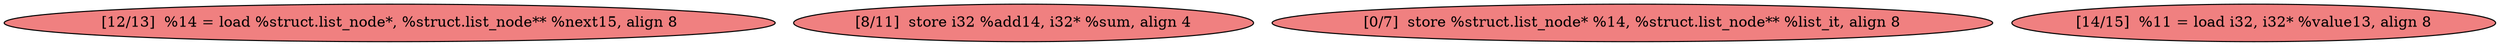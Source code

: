 
digraph G {


node298 [fillcolor=lightcoral,label="[12/13]  %14 = load %struct.list_node*, %struct.list_node** %next15, align 8",shape=ellipse,style=filled ]
node301 [fillcolor=lightcoral,label="[8/11]  store i32 %add14, i32* %sum, align 4",shape=ellipse,style=filled ]
node300 [fillcolor=lightcoral,label="[0/7]  store %struct.list_node* %14, %struct.list_node** %list_it, align 8",shape=ellipse,style=filled ]
node299 [fillcolor=lightcoral,label="[14/15]  %11 = load i32, i32* %value13, align 8",shape=ellipse,style=filled ]



}

